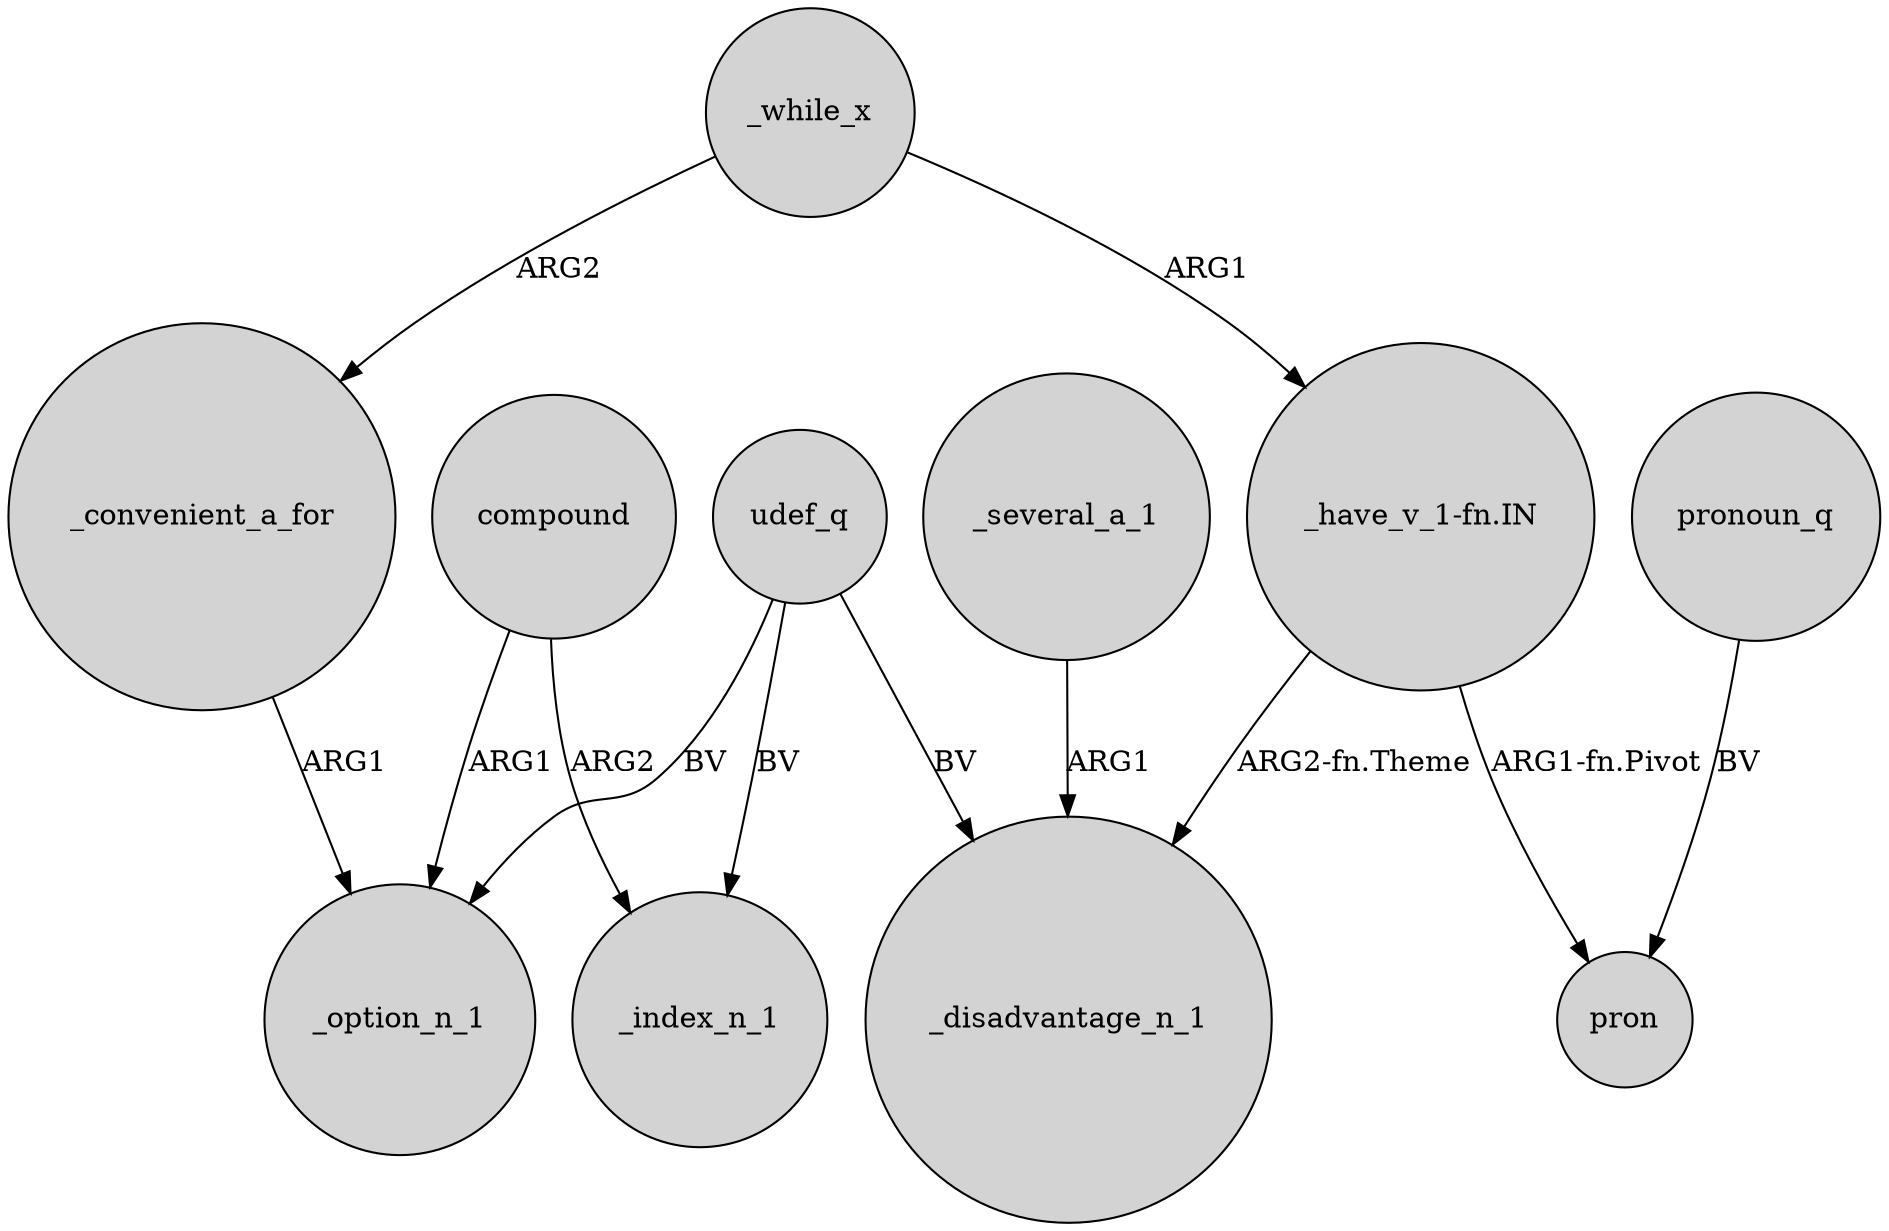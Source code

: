 digraph {
	node [shape=circle style=filled]
	_convenient_a_for -> _option_n_1 [label=ARG1]
	_several_a_1 -> _disadvantage_n_1 [label=ARG1]
	compound -> _option_n_1 [label=ARG1]
	compound -> _index_n_1 [label=ARG2]
	udef_q -> _option_n_1 [label=BV]
	udef_q -> _index_n_1 [label=BV]
	"_have_v_1-fn.IN" -> pron [label="ARG1-fn.Pivot"]
	"_have_v_1-fn.IN" -> _disadvantage_n_1 [label="ARG2-fn.Theme"]
	_while_x -> _convenient_a_for [label=ARG2]
	udef_q -> _disadvantage_n_1 [label=BV]
	_while_x -> "_have_v_1-fn.IN" [label=ARG1]
	pronoun_q -> pron [label=BV]
}
